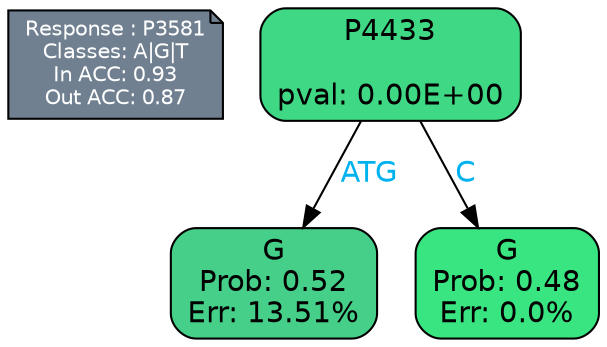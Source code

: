 digraph Tree {
node [shape=box, style="filled, rounded", color="black", fontname=helvetica] ;
graph [ranksep=equally, splines=polylines, bgcolor=transparent, dpi=600] ;
edge [fontname=helvetica] ;
LEGEND [label="Response : P3581
Classes: A|G|T
In ACC: 0.93
Out ACC: 0.87
",shape=note,align=left,style=filled,fillcolor="slategray",fontcolor="white",fontsize=10];1 [label="P4433

pval: 0.00E+00", fillcolor="#3fd985"] ;
2 [label="G
Prob: 0.52
Err: 13.51%", fillcolor="#45cf89"] ;
3 [label="G
Prob: 0.48
Err: 0.0%", fillcolor="#39e581"] ;
1 -> 2 [label="ATG",fontcolor=deepskyblue2] ;
1 -> 3 [label="C",fontcolor=deepskyblue2] ;
{rank = same; 2;3;}{rank = same; LEGEND;1;}}